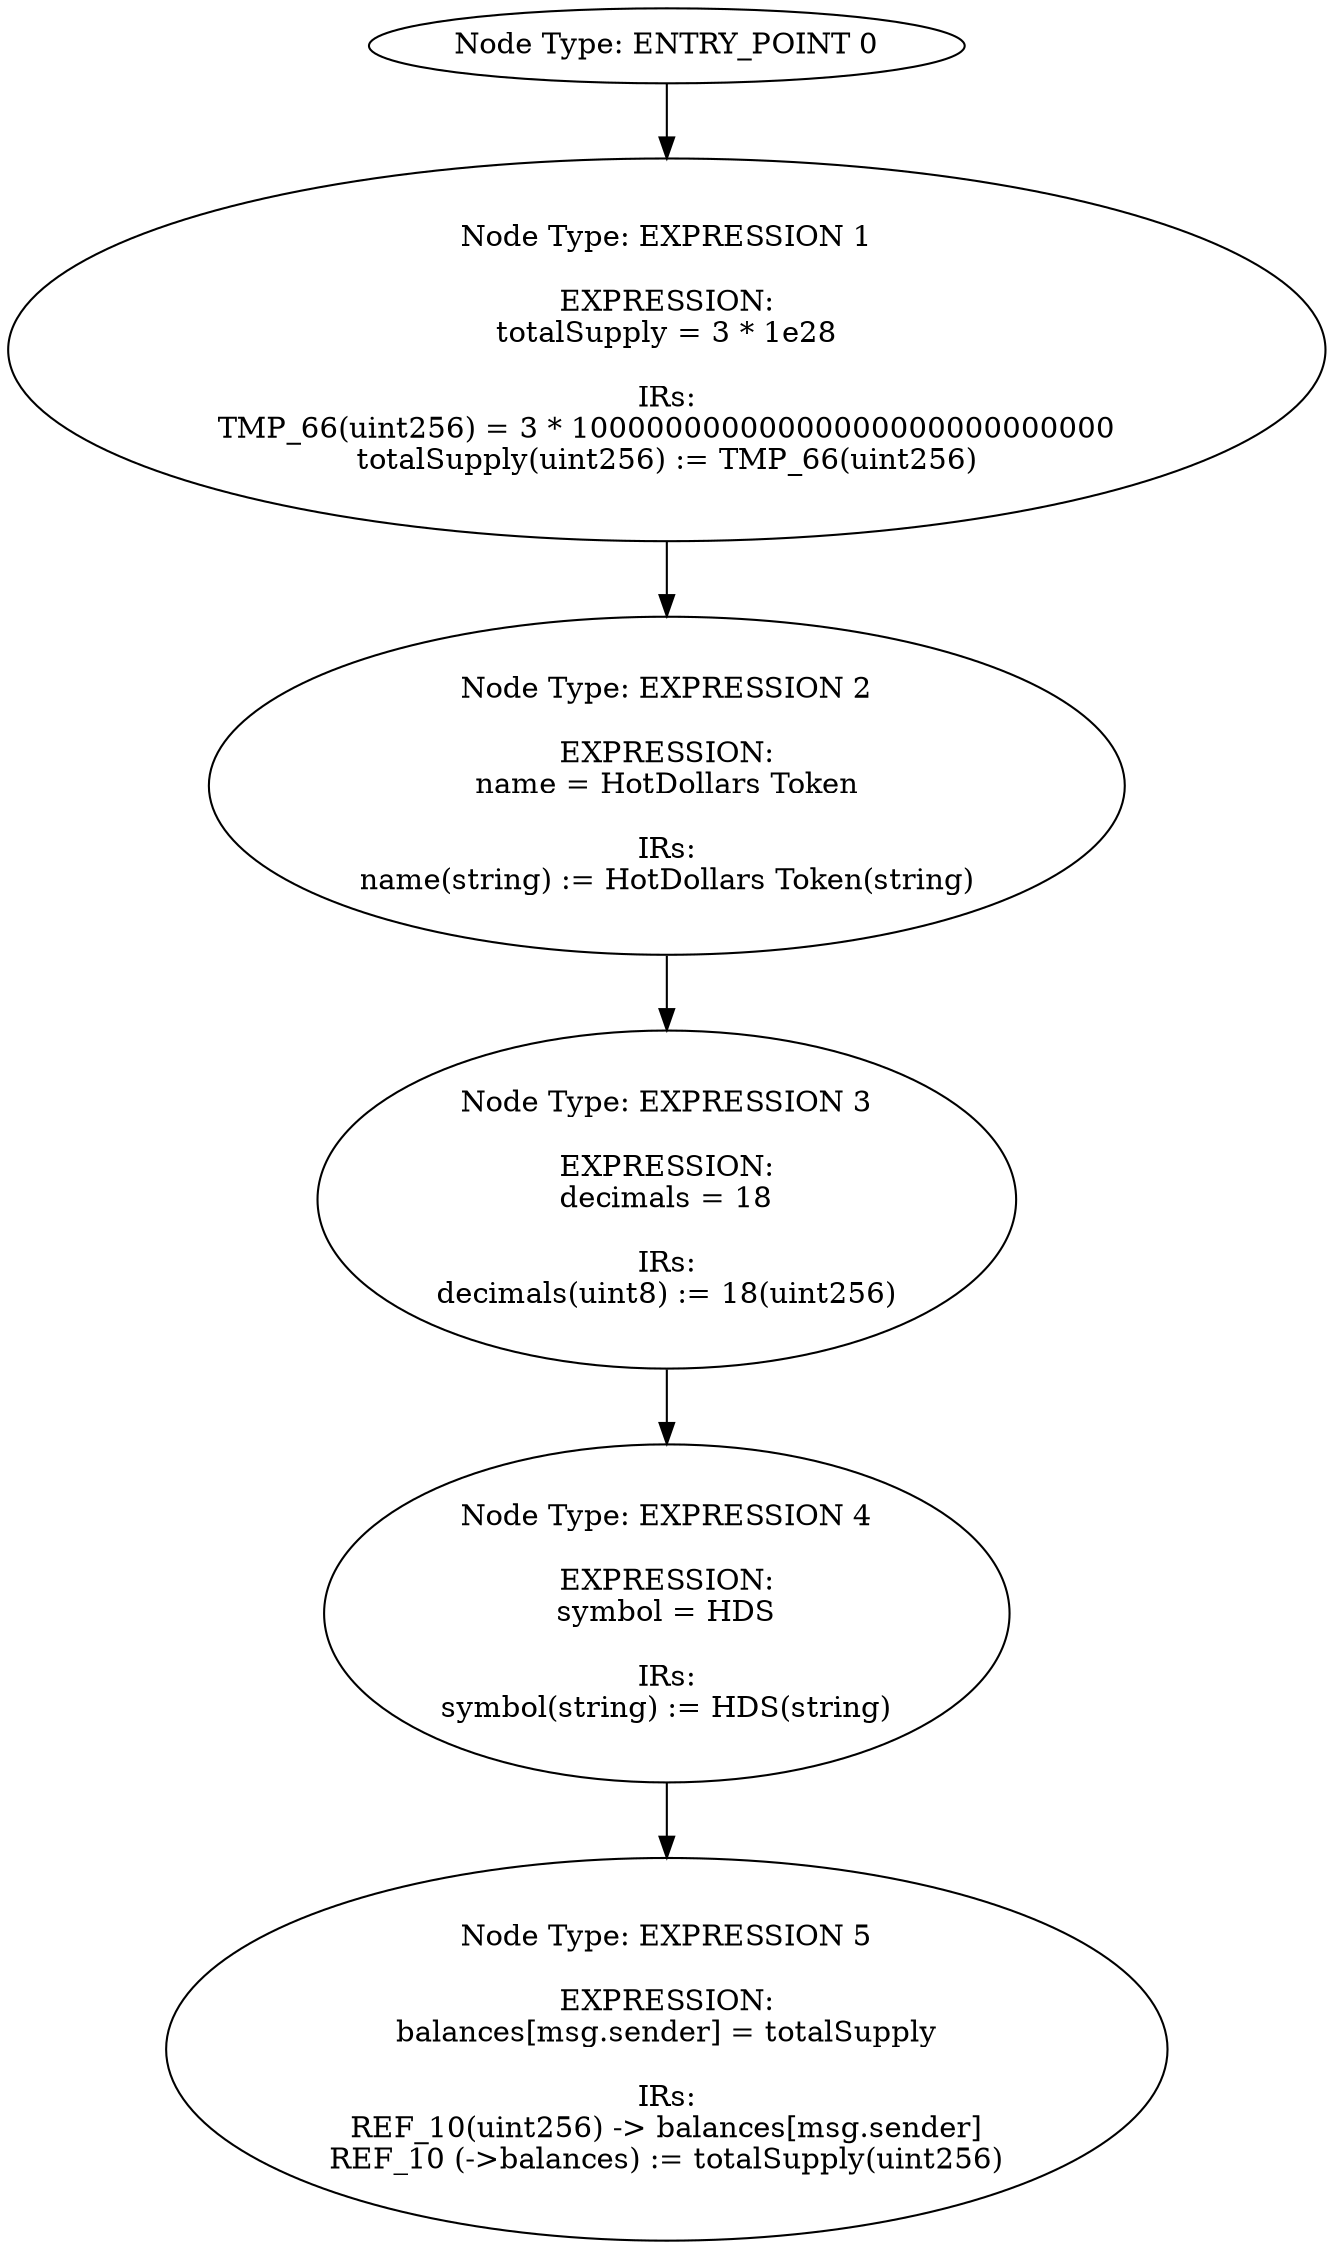 digraph{
0[label="Node Type: ENTRY_POINT 0
"];
0->1;
1[label="Node Type: EXPRESSION 1

EXPRESSION:
totalSupply = 3 * 1e28

IRs:
TMP_66(uint256) = 3 * 10000000000000000000000000000
totalSupply(uint256) := TMP_66(uint256)"];
1->2;
2[label="Node Type: EXPRESSION 2

EXPRESSION:
name = HotDollars Token

IRs:
name(string) := HotDollars Token(string)"];
2->3;
3[label="Node Type: EXPRESSION 3

EXPRESSION:
decimals = 18

IRs:
decimals(uint8) := 18(uint256)"];
3->4;
4[label="Node Type: EXPRESSION 4

EXPRESSION:
symbol = HDS

IRs:
symbol(string) := HDS(string)"];
4->5;
5[label="Node Type: EXPRESSION 5

EXPRESSION:
balances[msg.sender] = totalSupply

IRs:
REF_10(uint256) -> balances[msg.sender]
REF_10 (->balances) := totalSupply(uint256)"];
}
